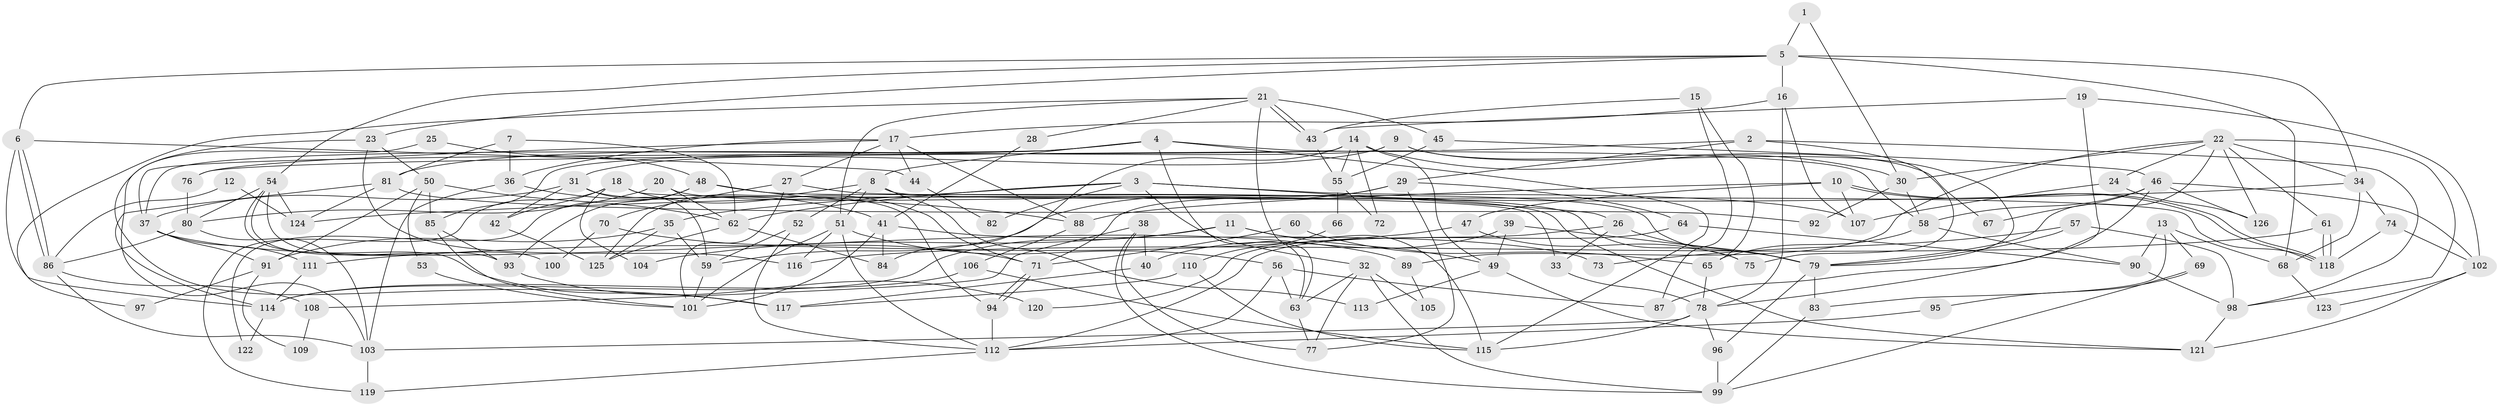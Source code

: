 // coarse degree distribution, {7: 0.0898876404494382, 4: 0.23595505617977527, 5: 0.20224719101123595, 6: 0.14606741573033707, 3: 0.1797752808988764, 10: 0.011235955056179775, 2: 0.10112359550561797, 8: 0.033707865168539325}
// Generated by graph-tools (version 1.1) at 2025/37/03/04/25 23:37:03]
// undirected, 126 vertices, 252 edges
graph export_dot {
  node [color=gray90,style=filled];
  1;
  2;
  3;
  4;
  5;
  6;
  7;
  8;
  9;
  10;
  11;
  12;
  13;
  14;
  15;
  16;
  17;
  18;
  19;
  20;
  21;
  22;
  23;
  24;
  25;
  26;
  27;
  28;
  29;
  30;
  31;
  32;
  33;
  34;
  35;
  36;
  37;
  38;
  39;
  40;
  41;
  42;
  43;
  44;
  45;
  46;
  47;
  48;
  49;
  50;
  51;
  52;
  53;
  54;
  55;
  56;
  57;
  58;
  59;
  60;
  61;
  62;
  63;
  64;
  65;
  66;
  67;
  68;
  69;
  70;
  71;
  72;
  73;
  74;
  75;
  76;
  77;
  78;
  79;
  80;
  81;
  82;
  83;
  84;
  85;
  86;
  87;
  88;
  89;
  90;
  91;
  92;
  93;
  94;
  95;
  96;
  97;
  98;
  99;
  100;
  101;
  102;
  103;
  104;
  105;
  106;
  107;
  108;
  109;
  110;
  111;
  112;
  113;
  114;
  115;
  116;
  117;
  118;
  119;
  120;
  121;
  122;
  123;
  124;
  125;
  126;
  1 -- 5;
  1 -- 30;
  2 -- 76;
  2 -- 29;
  2 -- 75;
  2 -- 98;
  3 -- 32;
  3 -- 62;
  3 -- 26;
  3 -- 35;
  3 -- 82;
  3 -- 107;
  4 -- 8;
  4 -- 58;
  4 -- 63;
  4 -- 81;
  4 -- 85;
  4 -- 115;
  5 -- 16;
  5 -- 68;
  5 -- 6;
  5 -- 23;
  5 -- 34;
  5 -- 54;
  6 -- 86;
  6 -- 86;
  6 -- 44;
  6 -- 114;
  7 -- 62;
  7 -- 81;
  7 -- 36;
  8 -- 118;
  8 -- 51;
  8 -- 52;
  8 -- 113;
  8 -- 125;
  9 -- 37;
  9 -- 31;
  9 -- 67;
  9 -- 79;
  10 -- 118;
  10 -- 118;
  10 -- 88;
  10 -- 47;
  10 -- 107;
  11 -- 115;
  11 -- 114;
  11 -- 49;
  11 -- 104;
  12 -- 86;
  12 -- 124;
  13 -- 90;
  13 -- 83;
  13 -- 68;
  13 -- 69;
  14 -- 84;
  14 -- 37;
  14 -- 30;
  14 -- 49;
  14 -- 55;
  14 -- 72;
  15 -- 65;
  15 -- 43;
  15 -- 87;
  16 -- 78;
  16 -- 107;
  16 -- 17;
  17 -- 27;
  17 -- 36;
  17 -- 44;
  17 -- 76;
  17 -- 88;
  18 -- 71;
  18 -- 119;
  18 -- 33;
  18 -- 42;
  18 -- 104;
  19 -- 102;
  19 -- 78;
  19 -- 43;
  20 -- 80;
  20 -- 62;
  20 -- 79;
  21 -- 43;
  21 -- 43;
  21 -- 45;
  21 -- 28;
  21 -- 51;
  21 -- 63;
  21 -- 97;
  22 -- 79;
  22 -- 24;
  22 -- 30;
  22 -- 34;
  22 -- 61;
  22 -- 89;
  22 -- 98;
  22 -- 126;
  23 -- 116;
  23 -- 50;
  23 -- 117;
  24 -- 107;
  24 -- 126;
  25 -- 48;
  25 -- 103;
  26 -- 79;
  26 -- 33;
  26 -- 120;
  27 -- 75;
  27 -- 101;
  27 -- 70;
  28 -- 41;
  29 -- 64;
  29 -- 77;
  29 -- 59;
  29 -- 71;
  30 -- 58;
  30 -- 92;
  31 -- 94;
  31 -- 59;
  31 -- 37;
  31 -- 42;
  32 -- 63;
  32 -- 99;
  32 -- 77;
  32 -- 105;
  33 -- 78;
  34 -- 68;
  34 -- 74;
  34 -- 124;
  35 -- 125;
  35 -- 59;
  35 -- 91;
  36 -- 41;
  36 -- 103;
  37 -- 91;
  37 -- 89;
  37 -- 111;
  38 -- 77;
  38 -- 40;
  38 -- 99;
  38 -- 108;
  39 -- 79;
  39 -- 49;
  39 -- 40;
  40 -- 117;
  41 -- 101;
  41 -- 73;
  41 -- 84;
  42 -- 125;
  43 -- 55;
  44 -- 82;
  45 -- 46;
  45 -- 55;
  46 -- 102;
  46 -- 87;
  46 -- 58;
  46 -- 67;
  46 -- 126;
  47 -- 111;
  47 -- 75;
  48 -- 93;
  48 -- 121;
  48 -- 88;
  48 -- 122;
  49 -- 113;
  49 -- 121;
  50 -- 85;
  50 -- 53;
  50 -- 62;
  50 -- 91;
  51 -- 56;
  51 -- 101;
  51 -- 112;
  51 -- 116;
  52 -- 59;
  52 -- 112;
  53 -- 101;
  54 -- 124;
  54 -- 80;
  54 -- 93;
  54 -- 100;
  54 -- 117;
  55 -- 66;
  55 -- 72;
  56 -- 63;
  56 -- 112;
  56 -- 87;
  57 -- 98;
  57 -- 79;
  57 -- 73;
  58 -- 65;
  58 -- 90;
  59 -- 101;
  60 -- 71;
  60 -- 65;
  61 -- 118;
  61 -- 118;
  61 -- 116;
  62 -- 125;
  62 -- 84;
  63 -- 77;
  64 -- 90;
  64 -- 112;
  65 -- 78;
  66 -- 110;
  68 -- 123;
  69 -- 99;
  69 -- 95;
  70 -- 71;
  70 -- 100;
  71 -- 94;
  71 -- 94;
  74 -- 118;
  74 -- 102;
  76 -- 80;
  78 -- 103;
  78 -- 96;
  78 -- 115;
  79 -- 83;
  79 -- 96;
  80 -- 86;
  80 -- 103;
  81 -- 114;
  81 -- 92;
  81 -- 124;
  83 -- 99;
  85 -- 101;
  85 -- 93;
  86 -- 103;
  86 -- 108;
  88 -- 106;
  89 -- 105;
  90 -- 98;
  91 -- 97;
  91 -- 109;
  93 -- 120;
  94 -- 112;
  95 -- 112;
  96 -- 99;
  98 -- 121;
  102 -- 121;
  102 -- 123;
  103 -- 119;
  106 -- 115;
  106 -- 114;
  108 -- 109;
  110 -- 117;
  110 -- 115;
  111 -- 114;
  112 -- 119;
  114 -- 122;
}
